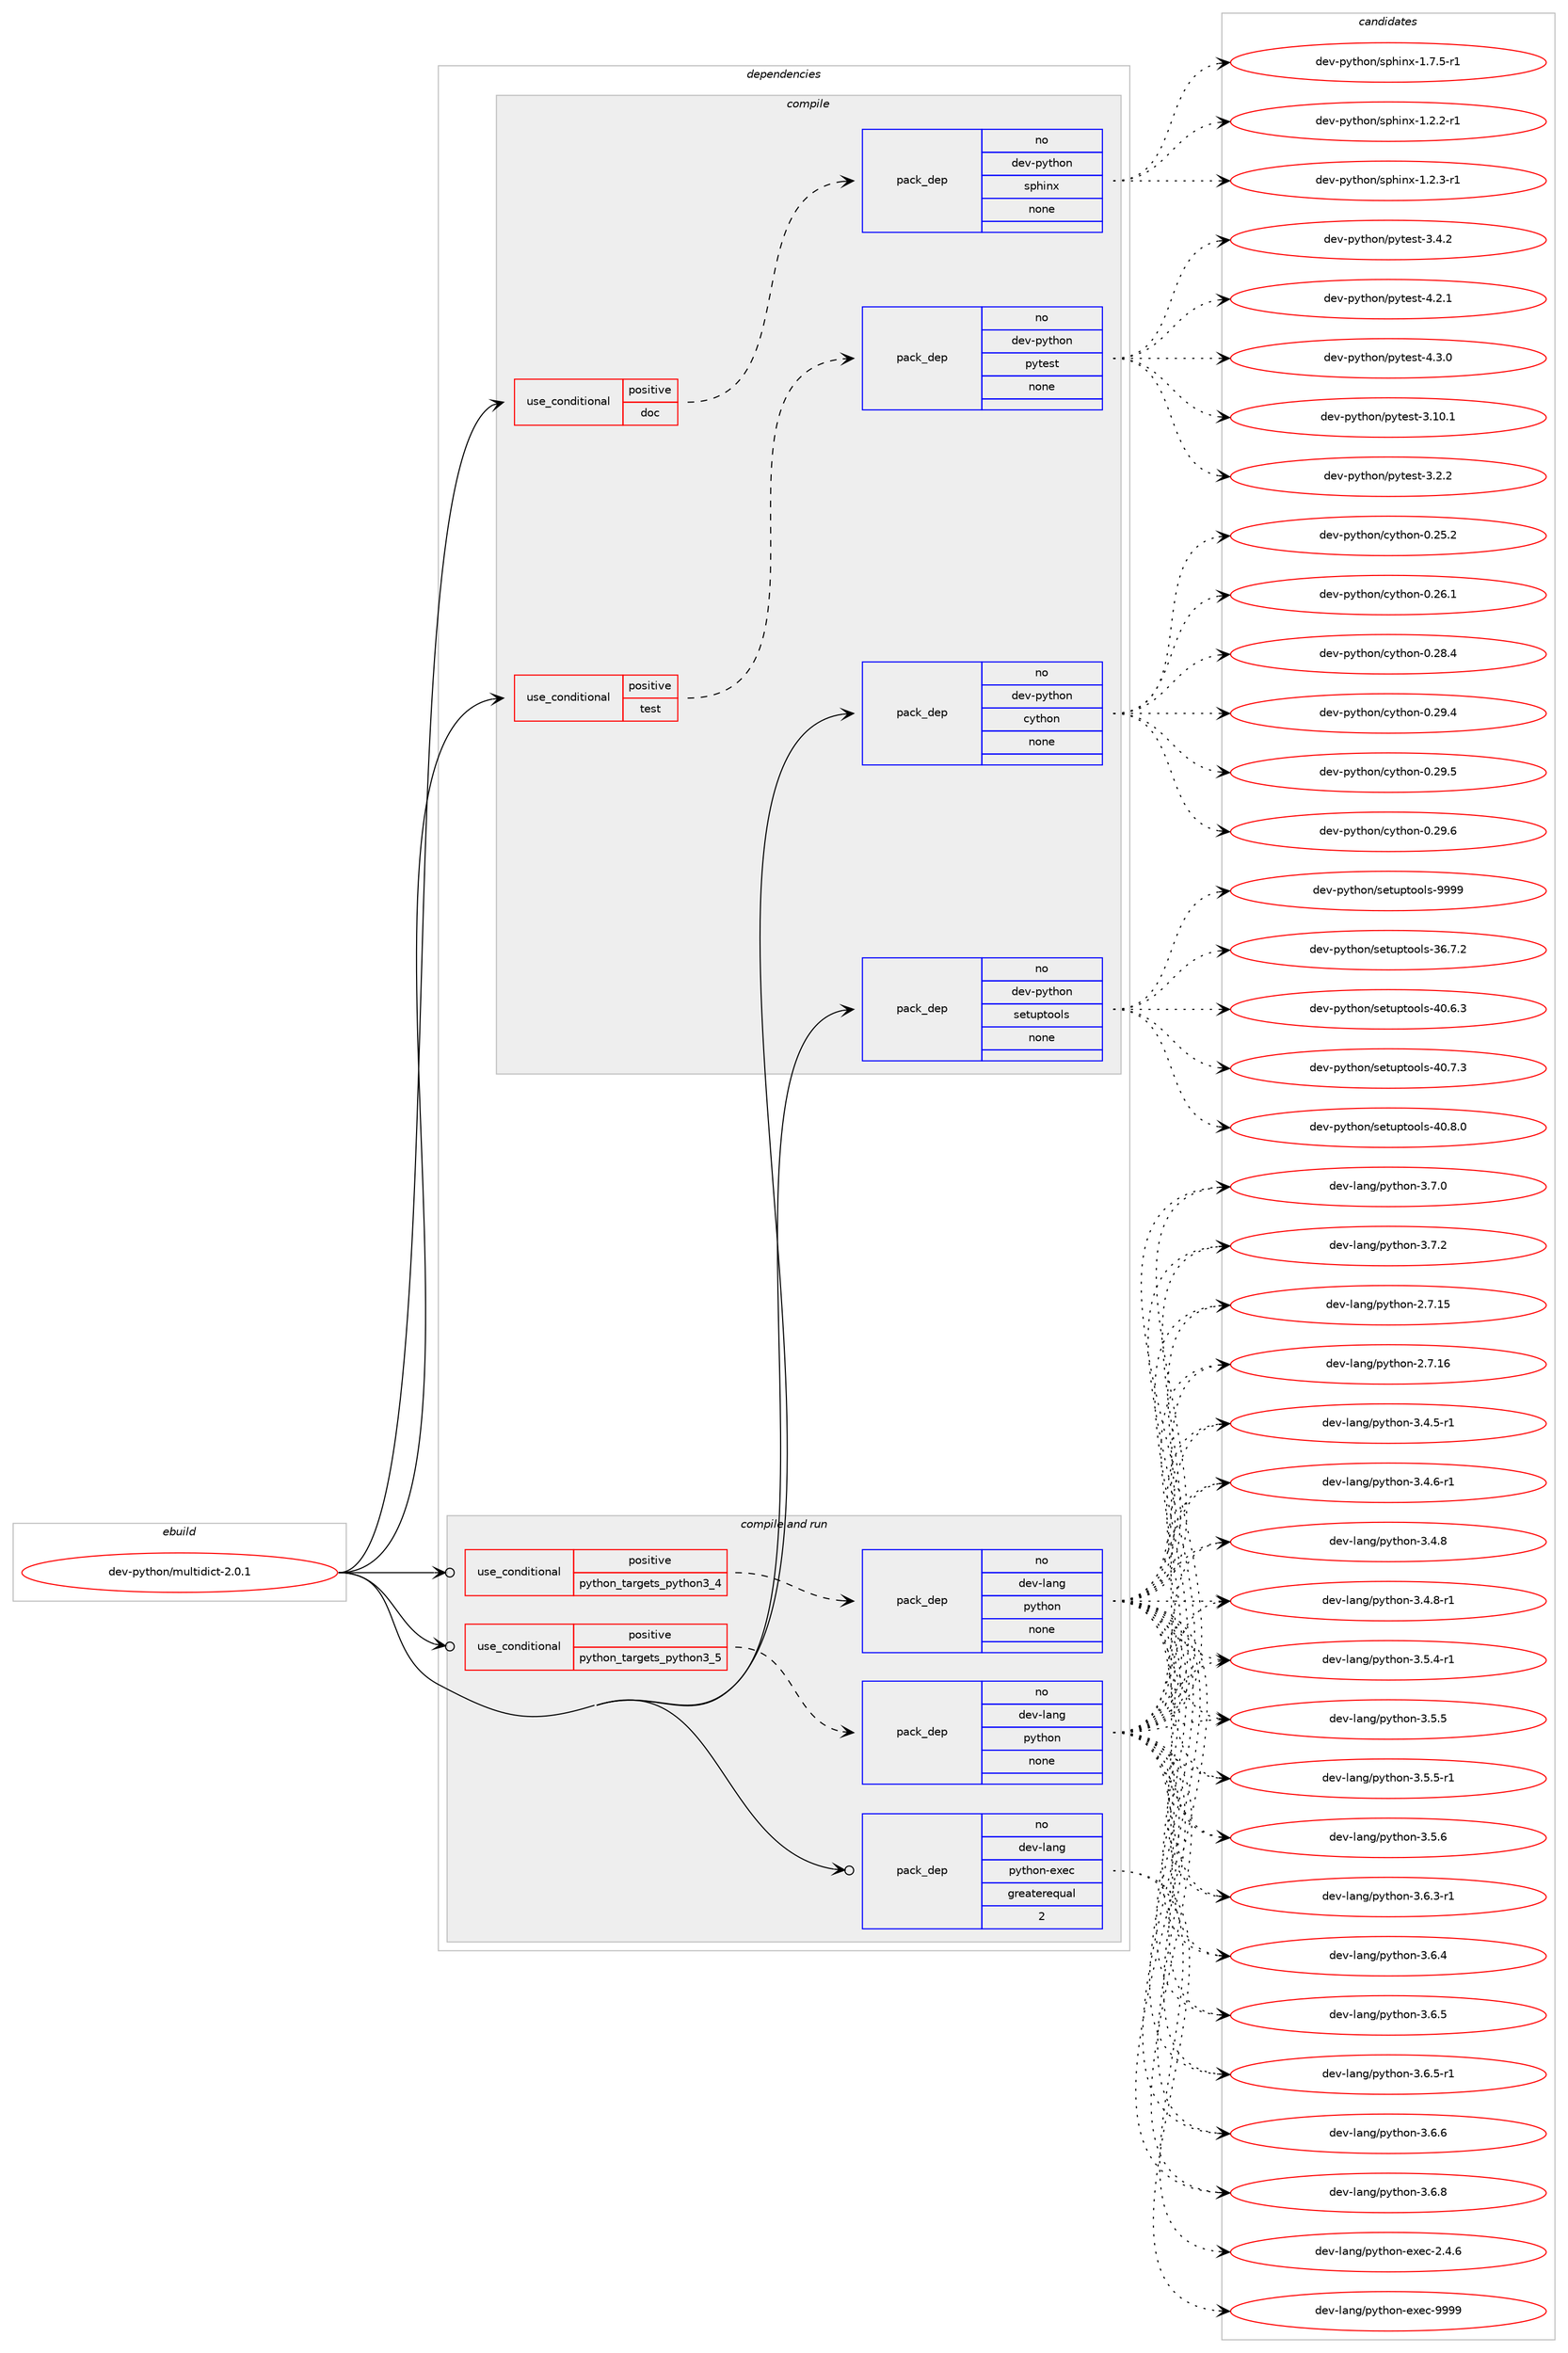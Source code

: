 digraph prolog {

# *************
# Graph options
# *************

newrank=true;
concentrate=true;
compound=true;
graph [rankdir=LR,fontname=Helvetica,fontsize=10,ranksep=1.5];#, ranksep=2.5, nodesep=0.2];
edge  [arrowhead=vee];
node  [fontname=Helvetica,fontsize=10];

# **********
# The ebuild
# **********

subgraph cluster_leftcol {
color=gray;
rank=same;
label=<<i>ebuild</i>>;
id [label="dev-python/multidict-2.0.1", color=red, width=4, href="../dev-python/multidict-2.0.1.svg"];
}

# ****************
# The dependencies
# ****************

subgraph cluster_midcol {
color=gray;
label=<<i>dependencies</i>>;
subgraph cluster_compile {
fillcolor="#eeeeee";
style=filled;
label=<<i>compile</i>>;
subgraph cond377713 {
dependency1419501 [label=<<TABLE BORDER="0" CELLBORDER="1" CELLSPACING="0" CELLPADDING="4"><TR><TD ROWSPAN="3" CELLPADDING="10">use_conditional</TD></TR><TR><TD>positive</TD></TR><TR><TD>doc</TD></TR></TABLE>>, shape=none, color=red];
subgraph pack1018514 {
dependency1419502 [label=<<TABLE BORDER="0" CELLBORDER="1" CELLSPACING="0" CELLPADDING="4" WIDTH="220"><TR><TD ROWSPAN="6" CELLPADDING="30">pack_dep</TD></TR><TR><TD WIDTH="110">no</TD></TR><TR><TD>dev-python</TD></TR><TR><TD>sphinx</TD></TR><TR><TD>none</TD></TR><TR><TD></TD></TR></TABLE>>, shape=none, color=blue];
}
dependency1419501:e -> dependency1419502:w [weight=20,style="dashed",arrowhead="vee"];
}
id:e -> dependency1419501:w [weight=20,style="solid",arrowhead="vee"];
subgraph cond377714 {
dependency1419503 [label=<<TABLE BORDER="0" CELLBORDER="1" CELLSPACING="0" CELLPADDING="4"><TR><TD ROWSPAN="3" CELLPADDING="10">use_conditional</TD></TR><TR><TD>positive</TD></TR><TR><TD>test</TD></TR></TABLE>>, shape=none, color=red];
subgraph pack1018515 {
dependency1419504 [label=<<TABLE BORDER="0" CELLBORDER="1" CELLSPACING="0" CELLPADDING="4" WIDTH="220"><TR><TD ROWSPAN="6" CELLPADDING="30">pack_dep</TD></TR><TR><TD WIDTH="110">no</TD></TR><TR><TD>dev-python</TD></TR><TR><TD>pytest</TD></TR><TR><TD>none</TD></TR><TR><TD></TD></TR></TABLE>>, shape=none, color=blue];
}
dependency1419503:e -> dependency1419504:w [weight=20,style="dashed",arrowhead="vee"];
}
id:e -> dependency1419503:w [weight=20,style="solid",arrowhead="vee"];
subgraph pack1018516 {
dependency1419505 [label=<<TABLE BORDER="0" CELLBORDER="1" CELLSPACING="0" CELLPADDING="4" WIDTH="220"><TR><TD ROWSPAN="6" CELLPADDING="30">pack_dep</TD></TR><TR><TD WIDTH="110">no</TD></TR><TR><TD>dev-python</TD></TR><TR><TD>cython</TD></TR><TR><TD>none</TD></TR><TR><TD></TD></TR></TABLE>>, shape=none, color=blue];
}
id:e -> dependency1419505:w [weight=20,style="solid",arrowhead="vee"];
subgraph pack1018517 {
dependency1419506 [label=<<TABLE BORDER="0" CELLBORDER="1" CELLSPACING="0" CELLPADDING="4" WIDTH="220"><TR><TD ROWSPAN="6" CELLPADDING="30">pack_dep</TD></TR><TR><TD WIDTH="110">no</TD></TR><TR><TD>dev-python</TD></TR><TR><TD>setuptools</TD></TR><TR><TD>none</TD></TR><TR><TD></TD></TR></TABLE>>, shape=none, color=blue];
}
id:e -> dependency1419506:w [weight=20,style="solid",arrowhead="vee"];
}
subgraph cluster_compileandrun {
fillcolor="#eeeeee";
style=filled;
label=<<i>compile and run</i>>;
subgraph cond377715 {
dependency1419507 [label=<<TABLE BORDER="0" CELLBORDER="1" CELLSPACING="0" CELLPADDING="4"><TR><TD ROWSPAN="3" CELLPADDING="10">use_conditional</TD></TR><TR><TD>positive</TD></TR><TR><TD>python_targets_python3_4</TD></TR></TABLE>>, shape=none, color=red];
subgraph pack1018518 {
dependency1419508 [label=<<TABLE BORDER="0" CELLBORDER="1" CELLSPACING="0" CELLPADDING="4" WIDTH="220"><TR><TD ROWSPAN="6" CELLPADDING="30">pack_dep</TD></TR><TR><TD WIDTH="110">no</TD></TR><TR><TD>dev-lang</TD></TR><TR><TD>python</TD></TR><TR><TD>none</TD></TR><TR><TD></TD></TR></TABLE>>, shape=none, color=blue];
}
dependency1419507:e -> dependency1419508:w [weight=20,style="dashed",arrowhead="vee"];
}
id:e -> dependency1419507:w [weight=20,style="solid",arrowhead="odotvee"];
subgraph cond377716 {
dependency1419509 [label=<<TABLE BORDER="0" CELLBORDER="1" CELLSPACING="0" CELLPADDING="4"><TR><TD ROWSPAN="3" CELLPADDING="10">use_conditional</TD></TR><TR><TD>positive</TD></TR><TR><TD>python_targets_python3_5</TD></TR></TABLE>>, shape=none, color=red];
subgraph pack1018519 {
dependency1419510 [label=<<TABLE BORDER="0" CELLBORDER="1" CELLSPACING="0" CELLPADDING="4" WIDTH="220"><TR><TD ROWSPAN="6" CELLPADDING="30">pack_dep</TD></TR><TR><TD WIDTH="110">no</TD></TR><TR><TD>dev-lang</TD></TR><TR><TD>python</TD></TR><TR><TD>none</TD></TR><TR><TD></TD></TR></TABLE>>, shape=none, color=blue];
}
dependency1419509:e -> dependency1419510:w [weight=20,style="dashed",arrowhead="vee"];
}
id:e -> dependency1419509:w [weight=20,style="solid",arrowhead="odotvee"];
subgraph pack1018520 {
dependency1419511 [label=<<TABLE BORDER="0" CELLBORDER="1" CELLSPACING="0" CELLPADDING="4" WIDTH="220"><TR><TD ROWSPAN="6" CELLPADDING="30">pack_dep</TD></TR><TR><TD WIDTH="110">no</TD></TR><TR><TD>dev-lang</TD></TR><TR><TD>python-exec</TD></TR><TR><TD>greaterequal</TD></TR><TR><TD>2</TD></TR></TABLE>>, shape=none, color=blue];
}
id:e -> dependency1419511:w [weight=20,style="solid",arrowhead="odotvee"];
}
subgraph cluster_run {
fillcolor="#eeeeee";
style=filled;
label=<<i>run</i>>;
}
}

# **************
# The candidates
# **************

subgraph cluster_choices {
rank=same;
color=gray;
label=<<i>candidates</i>>;

subgraph choice1018514 {
color=black;
nodesep=1;
choice10010111845112121116104111110471151121041051101204549465046504511449 [label="dev-python/sphinx-1.2.2-r1", color=red, width=4,href="../dev-python/sphinx-1.2.2-r1.svg"];
choice10010111845112121116104111110471151121041051101204549465046514511449 [label="dev-python/sphinx-1.2.3-r1", color=red, width=4,href="../dev-python/sphinx-1.2.3-r1.svg"];
choice10010111845112121116104111110471151121041051101204549465546534511449 [label="dev-python/sphinx-1.7.5-r1", color=red, width=4,href="../dev-python/sphinx-1.7.5-r1.svg"];
dependency1419502:e -> choice10010111845112121116104111110471151121041051101204549465046504511449:w [style=dotted,weight="100"];
dependency1419502:e -> choice10010111845112121116104111110471151121041051101204549465046514511449:w [style=dotted,weight="100"];
dependency1419502:e -> choice10010111845112121116104111110471151121041051101204549465546534511449:w [style=dotted,weight="100"];
}
subgraph choice1018515 {
color=black;
nodesep=1;
choice100101118451121211161041111104711212111610111511645514649484649 [label="dev-python/pytest-3.10.1", color=red, width=4,href="../dev-python/pytest-3.10.1.svg"];
choice1001011184511212111610411111047112121116101115116455146504650 [label="dev-python/pytest-3.2.2", color=red, width=4,href="../dev-python/pytest-3.2.2.svg"];
choice1001011184511212111610411111047112121116101115116455146524650 [label="dev-python/pytest-3.4.2", color=red, width=4,href="../dev-python/pytest-3.4.2.svg"];
choice1001011184511212111610411111047112121116101115116455246504649 [label="dev-python/pytest-4.2.1", color=red, width=4,href="../dev-python/pytest-4.2.1.svg"];
choice1001011184511212111610411111047112121116101115116455246514648 [label="dev-python/pytest-4.3.0", color=red, width=4,href="../dev-python/pytest-4.3.0.svg"];
dependency1419504:e -> choice100101118451121211161041111104711212111610111511645514649484649:w [style=dotted,weight="100"];
dependency1419504:e -> choice1001011184511212111610411111047112121116101115116455146504650:w [style=dotted,weight="100"];
dependency1419504:e -> choice1001011184511212111610411111047112121116101115116455146524650:w [style=dotted,weight="100"];
dependency1419504:e -> choice1001011184511212111610411111047112121116101115116455246504649:w [style=dotted,weight="100"];
dependency1419504:e -> choice1001011184511212111610411111047112121116101115116455246514648:w [style=dotted,weight="100"];
}
subgraph choice1018516 {
color=black;
nodesep=1;
choice10010111845112121116104111110479912111610411111045484650534650 [label="dev-python/cython-0.25.2", color=red, width=4,href="../dev-python/cython-0.25.2.svg"];
choice10010111845112121116104111110479912111610411111045484650544649 [label="dev-python/cython-0.26.1", color=red, width=4,href="../dev-python/cython-0.26.1.svg"];
choice10010111845112121116104111110479912111610411111045484650564652 [label="dev-python/cython-0.28.4", color=red, width=4,href="../dev-python/cython-0.28.4.svg"];
choice10010111845112121116104111110479912111610411111045484650574652 [label="dev-python/cython-0.29.4", color=red, width=4,href="../dev-python/cython-0.29.4.svg"];
choice10010111845112121116104111110479912111610411111045484650574653 [label="dev-python/cython-0.29.5", color=red, width=4,href="../dev-python/cython-0.29.5.svg"];
choice10010111845112121116104111110479912111610411111045484650574654 [label="dev-python/cython-0.29.6", color=red, width=4,href="../dev-python/cython-0.29.6.svg"];
dependency1419505:e -> choice10010111845112121116104111110479912111610411111045484650534650:w [style=dotted,weight="100"];
dependency1419505:e -> choice10010111845112121116104111110479912111610411111045484650544649:w [style=dotted,weight="100"];
dependency1419505:e -> choice10010111845112121116104111110479912111610411111045484650564652:w [style=dotted,weight="100"];
dependency1419505:e -> choice10010111845112121116104111110479912111610411111045484650574652:w [style=dotted,weight="100"];
dependency1419505:e -> choice10010111845112121116104111110479912111610411111045484650574653:w [style=dotted,weight="100"];
dependency1419505:e -> choice10010111845112121116104111110479912111610411111045484650574654:w [style=dotted,weight="100"];
}
subgraph choice1018517 {
color=black;
nodesep=1;
choice100101118451121211161041111104711510111611711211611111110811545515446554650 [label="dev-python/setuptools-36.7.2", color=red, width=4,href="../dev-python/setuptools-36.7.2.svg"];
choice100101118451121211161041111104711510111611711211611111110811545524846544651 [label="dev-python/setuptools-40.6.3", color=red, width=4,href="../dev-python/setuptools-40.6.3.svg"];
choice100101118451121211161041111104711510111611711211611111110811545524846554651 [label="dev-python/setuptools-40.7.3", color=red, width=4,href="../dev-python/setuptools-40.7.3.svg"];
choice100101118451121211161041111104711510111611711211611111110811545524846564648 [label="dev-python/setuptools-40.8.0", color=red, width=4,href="../dev-python/setuptools-40.8.0.svg"];
choice10010111845112121116104111110471151011161171121161111111081154557575757 [label="dev-python/setuptools-9999", color=red, width=4,href="../dev-python/setuptools-9999.svg"];
dependency1419506:e -> choice100101118451121211161041111104711510111611711211611111110811545515446554650:w [style=dotted,weight="100"];
dependency1419506:e -> choice100101118451121211161041111104711510111611711211611111110811545524846544651:w [style=dotted,weight="100"];
dependency1419506:e -> choice100101118451121211161041111104711510111611711211611111110811545524846554651:w [style=dotted,weight="100"];
dependency1419506:e -> choice100101118451121211161041111104711510111611711211611111110811545524846564648:w [style=dotted,weight="100"];
dependency1419506:e -> choice10010111845112121116104111110471151011161171121161111111081154557575757:w [style=dotted,weight="100"];
}
subgraph choice1018518 {
color=black;
nodesep=1;
choice10010111845108971101034711212111610411111045504655464953 [label="dev-lang/python-2.7.15", color=red, width=4,href="../dev-lang/python-2.7.15.svg"];
choice10010111845108971101034711212111610411111045504655464954 [label="dev-lang/python-2.7.16", color=red, width=4,href="../dev-lang/python-2.7.16.svg"];
choice1001011184510897110103471121211161041111104551465246534511449 [label="dev-lang/python-3.4.5-r1", color=red, width=4,href="../dev-lang/python-3.4.5-r1.svg"];
choice1001011184510897110103471121211161041111104551465246544511449 [label="dev-lang/python-3.4.6-r1", color=red, width=4,href="../dev-lang/python-3.4.6-r1.svg"];
choice100101118451089711010347112121116104111110455146524656 [label="dev-lang/python-3.4.8", color=red, width=4,href="../dev-lang/python-3.4.8.svg"];
choice1001011184510897110103471121211161041111104551465246564511449 [label="dev-lang/python-3.4.8-r1", color=red, width=4,href="../dev-lang/python-3.4.8-r1.svg"];
choice1001011184510897110103471121211161041111104551465346524511449 [label="dev-lang/python-3.5.4-r1", color=red, width=4,href="../dev-lang/python-3.5.4-r1.svg"];
choice100101118451089711010347112121116104111110455146534653 [label="dev-lang/python-3.5.5", color=red, width=4,href="../dev-lang/python-3.5.5.svg"];
choice1001011184510897110103471121211161041111104551465346534511449 [label="dev-lang/python-3.5.5-r1", color=red, width=4,href="../dev-lang/python-3.5.5-r1.svg"];
choice100101118451089711010347112121116104111110455146534654 [label="dev-lang/python-3.5.6", color=red, width=4,href="../dev-lang/python-3.5.6.svg"];
choice1001011184510897110103471121211161041111104551465446514511449 [label="dev-lang/python-3.6.3-r1", color=red, width=4,href="../dev-lang/python-3.6.3-r1.svg"];
choice100101118451089711010347112121116104111110455146544652 [label="dev-lang/python-3.6.4", color=red, width=4,href="../dev-lang/python-3.6.4.svg"];
choice100101118451089711010347112121116104111110455146544653 [label="dev-lang/python-3.6.5", color=red, width=4,href="../dev-lang/python-3.6.5.svg"];
choice1001011184510897110103471121211161041111104551465446534511449 [label="dev-lang/python-3.6.5-r1", color=red, width=4,href="../dev-lang/python-3.6.5-r1.svg"];
choice100101118451089711010347112121116104111110455146544654 [label="dev-lang/python-3.6.6", color=red, width=4,href="../dev-lang/python-3.6.6.svg"];
choice100101118451089711010347112121116104111110455146544656 [label="dev-lang/python-3.6.8", color=red, width=4,href="../dev-lang/python-3.6.8.svg"];
choice100101118451089711010347112121116104111110455146554648 [label="dev-lang/python-3.7.0", color=red, width=4,href="../dev-lang/python-3.7.0.svg"];
choice100101118451089711010347112121116104111110455146554650 [label="dev-lang/python-3.7.2", color=red, width=4,href="../dev-lang/python-3.7.2.svg"];
dependency1419508:e -> choice10010111845108971101034711212111610411111045504655464953:w [style=dotted,weight="100"];
dependency1419508:e -> choice10010111845108971101034711212111610411111045504655464954:w [style=dotted,weight="100"];
dependency1419508:e -> choice1001011184510897110103471121211161041111104551465246534511449:w [style=dotted,weight="100"];
dependency1419508:e -> choice1001011184510897110103471121211161041111104551465246544511449:w [style=dotted,weight="100"];
dependency1419508:e -> choice100101118451089711010347112121116104111110455146524656:w [style=dotted,weight="100"];
dependency1419508:e -> choice1001011184510897110103471121211161041111104551465246564511449:w [style=dotted,weight="100"];
dependency1419508:e -> choice1001011184510897110103471121211161041111104551465346524511449:w [style=dotted,weight="100"];
dependency1419508:e -> choice100101118451089711010347112121116104111110455146534653:w [style=dotted,weight="100"];
dependency1419508:e -> choice1001011184510897110103471121211161041111104551465346534511449:w [style=dotted,weight="100"];
dependency1419508:e -> choice100101118451089711010347112121116104111110455146534654:w [style=dotted,weight="100"];
dependency1419508:e -> choice1001011184510897110103471121211161041111104551465446514511449:w [style=dotted,weight="100"];
dependency1419508:e -> choice100101118451089711010347112121116104111110455146544652:w [style=dotted,weight="100"];
dependency1419508:e -> choice100101118451089711010347112121116104111110455146544653:w [style=dotted,weight="100"];
dependency1419508:e -> choice1001011184510897110103471121211161041111104551465446534511449:w [style=dotted,weight="100"];
dependency1419508:e -> choice100101118451089711010347112121116104111110455146544654:w [style=dotted,weight="100"];
dependency1419508:e -> choice100101118451089711010347112121116104111110455146544656:w [style=dotted,weight="100"];
dependency1419508:e -> choice100101118451089711010347112121116104111110455146554648:w [style=dotted,weight="100"];
dependency1419508:e -> choice100101118451089711010347112121116104111110455146554650:w [style=dotted,weight="100"];
}
subgraph choice1018519 {
color=black;
nodesep=1;
choice10010111845108971101034711212111610411111045504655464953 [label="dev-lang/python-2.7.15", color=red, width=4,href="../dev-lang/python-2.7.15.svg"];
choice10010111845108971101034711212111610411111045504655464954 [label="dev-lang/python-2.7.16", color=red, width=4,href="../dev-lang/python-2.7.16.svg"];
choice1001011184510897110103471121211161041111104551465246534511449 [label="dev-lang/python-3.4.5-r1", color=red, width=4,href="../dev-lang/python-3.4.5-r1.svg"];
choice1001011184510897110103471121211161041111104551465246544511449 [label="dev-lang/python-3.4.6-r1", color=red, width=4,href="../dev-lang/python-3.4.6-r1.svg"];
choice100101118451089711010347112121116104111110455146524656 [label="dev-lang/python-3.4.8", color=red, width=4,href="../dev-lang/python-3.4.8.svg"];
choice1001011184510897110103471121211161041111104551465246564511449 [label="dev-lang/python-3.4.8-r1", color=red, width=4,href="../dev-lang/python-3.4.8-r1.svg"];
choice1001011184510897110103471121211161041111104551465346524511449 [label="dev-lang/python-3.5.4-r1", color=red, width=4,href="../dev-lang/python-3.5.4-r1.svg"];
choice100101118451089711010347112121116104111110455146534653 [label="dev-lang/python-3.5.5", color=red, width=4,href="../dev-lang/python-3.5.5.svg"];
choice1001011184510897110103471121211161041111104551465346534511449 [label="dev-lang/python-3.5.5-r1", color=red, width=4,href="../dev-lang/python-3.5.5-r1.svg"];
choice100101118451089711010347112121116104111110455146534654 [label="dev-lang/python-3.5.6", color=red, width=4,href="../dev-lang/python-3.5.6.svg"];
choice1001011184510897110103471121211161041111104551465446514511449 [label="dev-lang/python-3.6.3-r1", color=red, width=4,href="../dev-lang/python-3.6.3-r1.svg"];
choice100101118451089711010347112121116104111110455146544652 [label="dev-lang/python-3.6.4", color=red, width=4,href="../dev-lang/python-3.6.4.svg"];
choice100101118451089711010347112121116104111110455146544653 [label="dev-lang/python-3.6.5", color=red, width=4,href="../dev-lang/python-3.6.5.svg"];
choice1001011184510897110103471121211161041111104551465446534511449 [label="dev-lang/python-3.6.5-r1", color=red, width=4,href="../dev-lang/python-3.6.5-r1.svg"];
choice100101118451089711010347112121116104111110455146544654 [label="dev-lang/python-3.6.6", color=red, width=4,href="../dev-lang/python-3.6.6.svg"];
choice100101118451089711010347112121116104111110455146544656 [label="dev-lang/python-3.6.8", color=red, width=4,href="../dev-lang/python-3.6.8.svg"];
choice100101118451089711010347112121116104111110455146554648 [label="dev-lang/python-3.7.0", color=red, width=4,href="../dev-lang/python-3.7.0.svg"];
choice100101118451089711010347112121116104111110455146554650 [label="dev-lang/python-3.7.2", color=red, width=4,href="../dev-lang/python-3.7.2.svg"];
dependency1419510:e -> choice10010111845108971101034711212111610411111045504655464953:w [style=dotted,weight="100"];
dependency1419510:e -> choice10010111845108971101034711212111610411111045504655464954:w [style=dotted,weight="100"];
dependency1419510:e -> choice1001011184510897110103471121211161041111104551465246534511449:w [style=dotted,weight="100"];
dependency1419510:e -> choice1001011184510897110103471121211161041111104551465246544511449:w [style=dotted,weight="100"];
dependency1419510:e -> choice100101118451089711010347112121116104111110455146524656:w [style=dotted,weight="100"];
dependency1419510:e -> choice1001011184510897110103471121211161041111104551465246564511449:w [style=dotted,weight="100"];
dependency1419510:e -> choice1001011184510897110103471121211161041111104551465346524511449:w [style=dotted,weight="100"];
dependency1419510:e -> choice100101118451089711010347112121116104111110455146534653:w [style=dotted,weight="100"];
dependency1419510:e -> choice1001011184510897110103471121211161041111104551465346534511449:w [style=dotted,weight="100"];
dependency1419510:e -> choice100101118451089711010347112121116104111110455146534654:w [style=dotted,weight="100"];
dependency1419510:e -> choice1001011184510897110103471121211161041111104551465446514511449:w [style=dotted,weight="100"];
dependency1419510:e -> choice100101118451089711010347112121116104111110455146544652:w [style=dotted,weight="100"];
dependency1419510:e -> choice100101118451089711010347112121116104111110455146544653:w [style=dotted,weight="100"];
dependency1419510:e -> choice1001011184510897110103471121211161041111104551465446534511449:w [style=dotted,weight="100"];
dependency1419510:e -> choice100101118451089711010347112121116104111110455146544654:w [style=dotted,weight="100"];
dependency1419510:e -> choice100101118451089711010347112121116104111110455146544656:w [style=dotted,weight="100"];
dependency1419510:e -> choice100101118451089711010347112121116104111110455146554648:w [style=dotted,weight="100"];
dependency1419510:e -> choice100101118451089711010347112121116104111110455146554650:w [style=dotted,weight="100"];
}
subgraph choice1018520 {
color=black;
nodesep=1;
choice1001011184510897110103471121211161041111104510112010199455046524654 [label="dev-lang/python-exec-2.4.6", color=red, width=4,href="../dev-lang/python-exec-2.4.6.svg"];
choice10010111845108971101034711212111610411111045101120101994557575757 [label="dev-lang/python-exec-9999", color=red, width=4,href="../dev-lang/python-exec-9999.svg"];
dependency1419511:e -> choice1001011184510897110103471121211161041111104510112010199455046524654:w [style=dotted,weight="100"];
dependency1419511:e -> choice10010111845108971101034711212111610411111045101120101994557575757:w [style=dotted,weight="100"];
}
}

}
